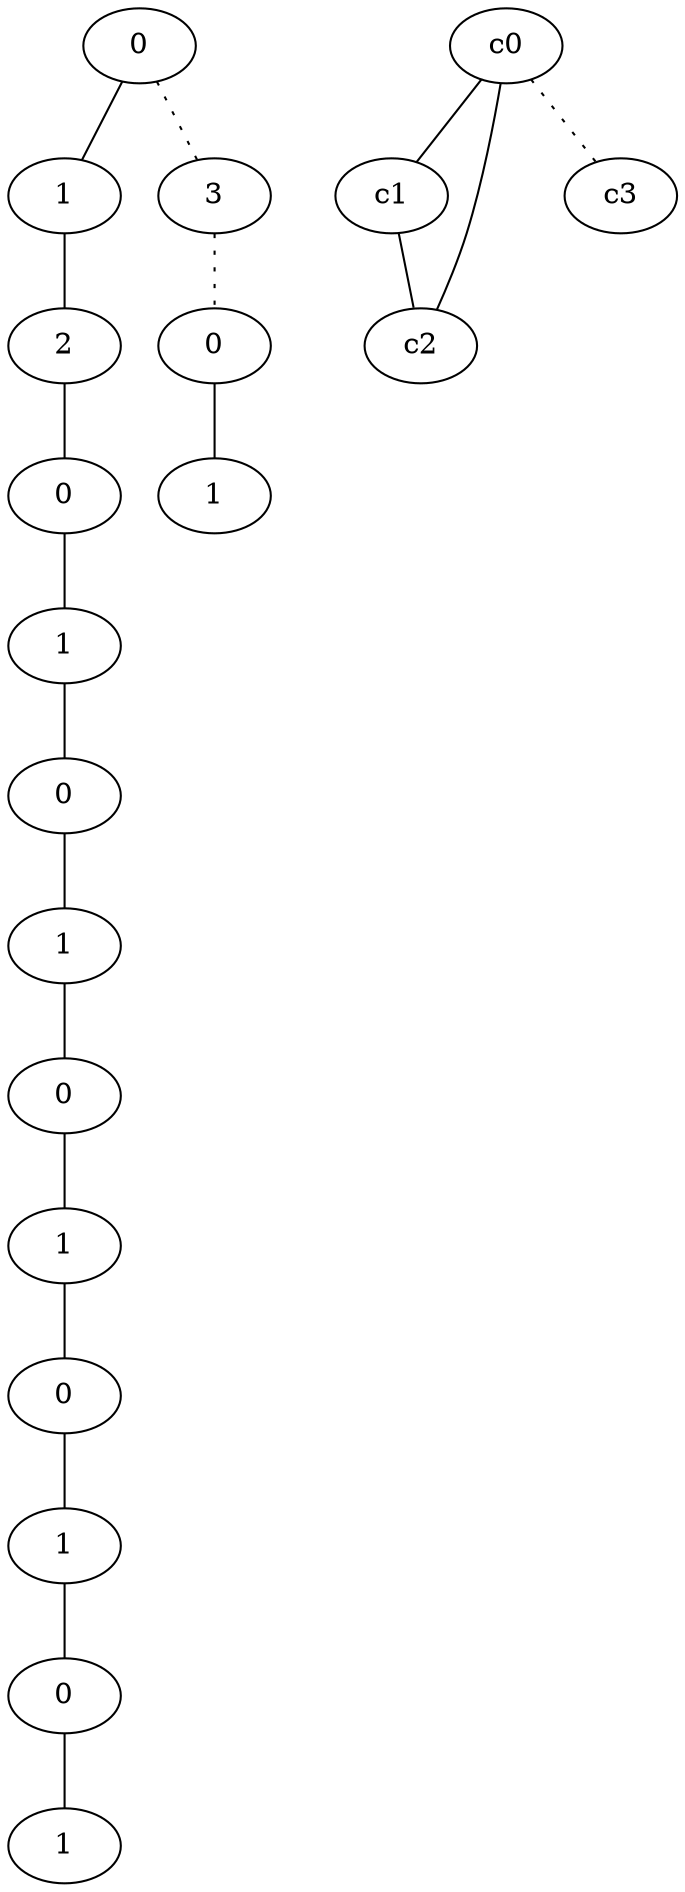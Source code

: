 graph {
a0[label=0];
a1[label=1];
a2[label=2];
a3[label=0];
a4[label=1];
a5[label=0];
a6[label=1];
a7[label=0];
a8[label=1];
a9[label=0];
a10[label=1];
a11[label=0];
a12[label=1];
a13[label=3];
a14[label=0];
a15[label=1];
a0 -- a1;
a0 -- a13 [style=dotted];
a1 -- a2;
a2 -- a3;
a3 -- a4;
a4 -- a5;
a5 -- a6;
a6 -- a7;
a7 -- a8;
a8 -- a9;
a9 -- a10;
a10 -- a11;
a11 -- a12;
a13 -- a14 [style=dotted];
a14 -- a15;
c0 -- c1;
c0 -- c2;
c0 -- c3 [style=dotted];
c1 -- c2;
}
